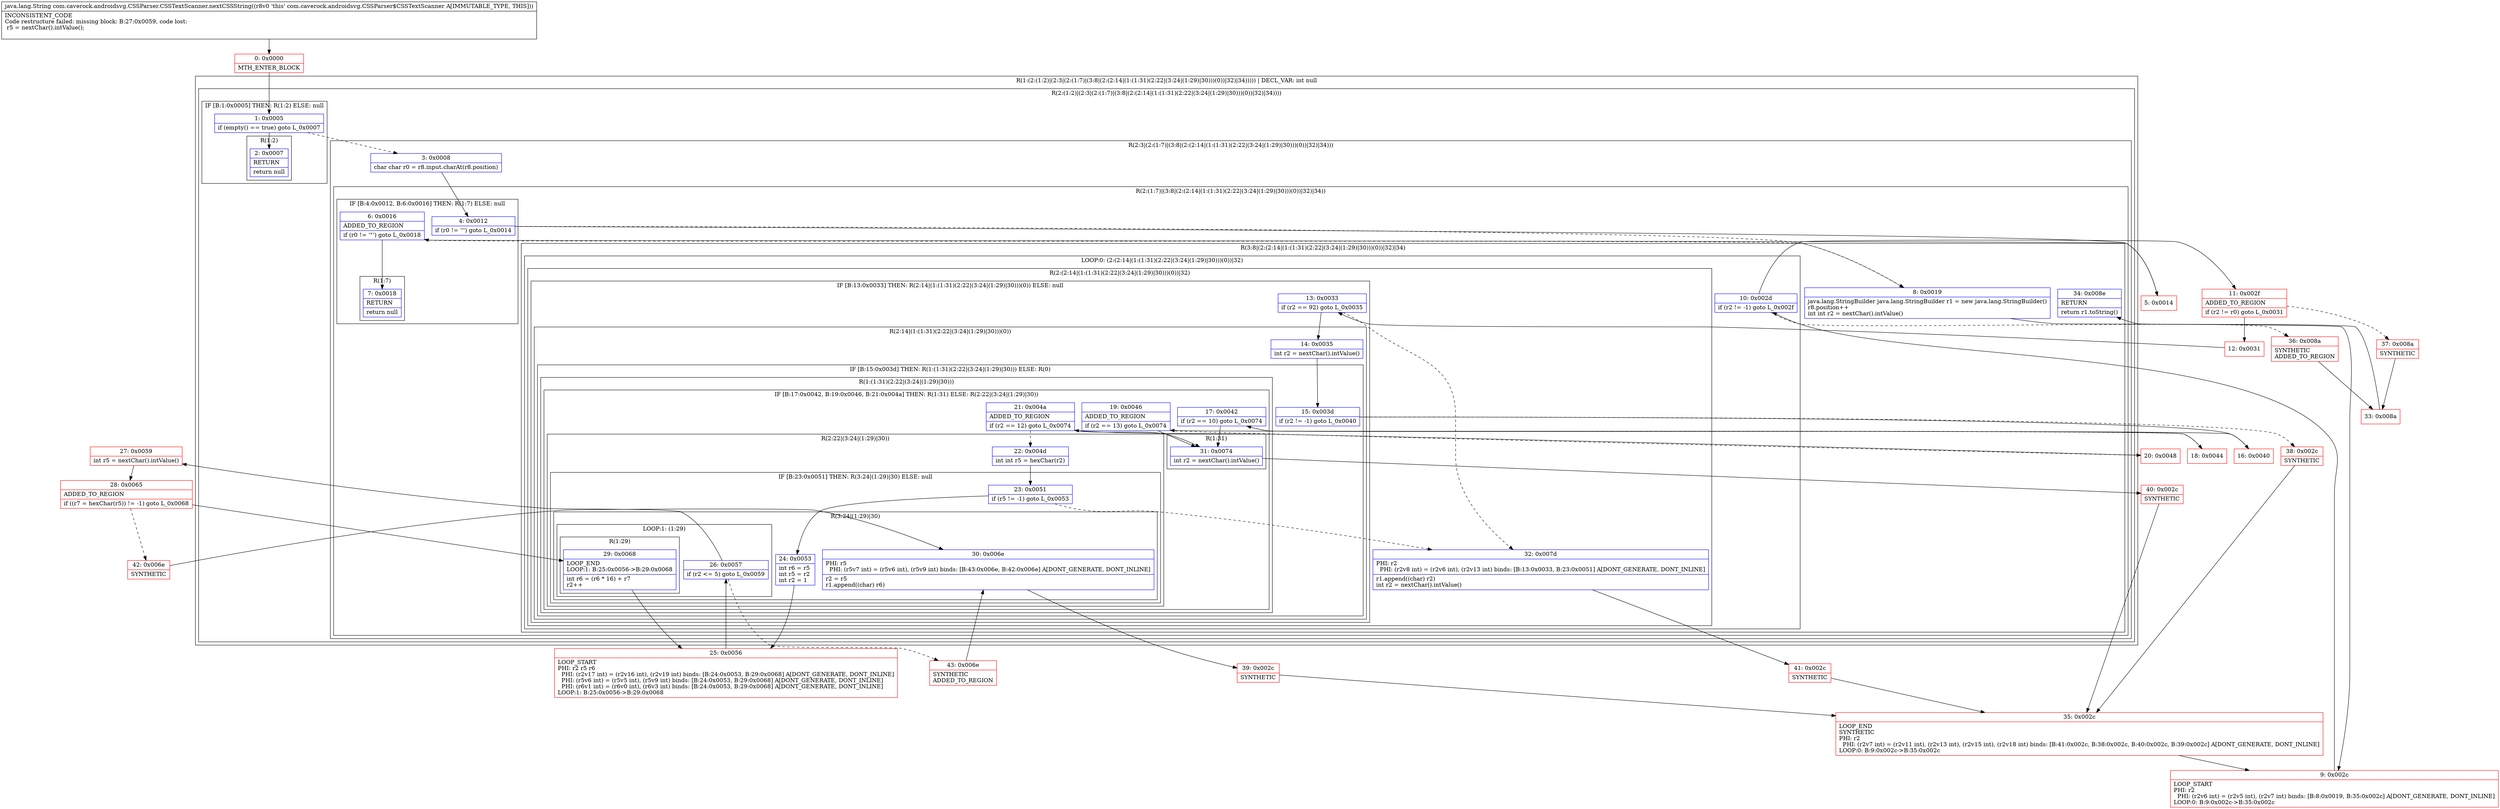 digraph "CFG forcom.caverock.androidsvg.CSSParser.CSSTextScanner.nextCSSString()Ljava\/lang\/String;" {
subgraph cluster_Region_1895133746 {
label = "R(1:(2:(1:2)|(2:3|(2:(1:7)|(3:8|(2:(2:14|(1:(1:31)(2:22|(3:24|(1:29)|30)))(0))|32)|34))))) | DECL_VAR: int null\l";
node [shape=record,color=blue];
subgraph cluster_Region_1917463498 {
label = "R(2:(1:2)|(2:3|(2:(1:7)|(3:8|(2:(2:14|(1:(1:31)(2:22|(3:24|(1:29)|30)))(0))|32)|34))))";
node [shape=record,color=blue];
subgraph cluster_IfRegion_153582888 {
label = "IF [B:1:0x0005] THEN: R(1:2) ELSE: null";
node [shape=record,color=blue];
Node_1 [shape=record,label="{1\:\ 0x0005|if (empty() == true) goto L_0x0007\l}"];
subgraph cluster_Region_290747818 {
label = "R(1:2)";
node [shape=record,color=blue];
Node_2 [shape=record,label="{2\:\ 0x0007|RETURN\l|return null\l}"];
}
}
subgraph cluster_Region_1102664906 {
label = "R(2:3|(2:(1:7)|(3:8|(2:(2:14|(1:(1:31)(2:22|(3:24|(1:29)|30)))(0))|32)|34)))";
node [shape=record,color=blue];
Node_3 [shape=record,label="{3\:\ 0x0008|char char r0 = r8.input.charAt(r8.position)\l}"];
subgraph cluster_Region_1256972624 {
label = "R(2:(1:7)|(3:8|(2:(2:14|(1:(1:31)(2:22|(3:24|(1:29)|30)))(0))|32)|34))";
node [shape=record,color=blue];
subgraph cluster_IfRegion_1114211943 {
label = "IF [B:4:0x0012, B:6:0x0016] THEN: R(1:7) ELSE: null";
node [shape=record,color=blue];
Node_4 [shape=record,label="{4\:\ 0x0012|if (r0 != ''') goto L_0x0014\l}"];
Node_6 [shape=record,label="{6\:\ 0x0016|ADDED_TO_REGION\l|if (r0 != '\"') goto L_0x0018\l}"];
subgraph cluster_Region_1776060348 {
label = "R(1:7)";
node [shape=record,color=blue];
Node_7 [shape=record,label="{7\:\ 0x0018|RETURN\l|return null\l}"];
}
}
subgraph cluster_Region_551272602 {
label = "R(3:8|(2:(2:14|(1:(1:31)(2:22|(3:24|(1:29)|30)))(0))|32)|34)";
node [shape=record,color=blue];
Node_8 [shape=record,label="{8\:\ 0x0019|java.lang.StringBuilder java.lang.StringBuilder r1 = new java.lang.StringBuilder()\lr8.position++\lint int r2 = nextChar().intValue()\l}"];
subgraph cluster_LoopRegion_1245005398 {
label = "LOOP:0: (2:(2:14|(1:(1:31)(2:22|(3:24|(1:29)|30)))(0))|32)";
node [shape=record,color=blue];
Node_10 [shape=record,label="{10\:\ 0x002d|if (r2 != \-1) goto L_0x002f\l}"];
subgraph cluster_Region_13772654 {
label = "R(2:(2:14|(1:(1:31)(2:22|(3:24|(1:29)|30)))(0))|32)";
node [shape=record,color=blue];
subgraph cluster_IfRegion_1531834665 {
label = "IF [B:13:0x0033] THEN: R(2:14|(1:(1:31)(2:22|(3:24|(1:29)|30)))(0)) ELSE: null";
node [shape=record,color=blue];
Node_13 [shape=record,label="{13\:\ 0x0033|if (r2 == 92) goto L_0x0035\l}"];
subgraph cluster_Region_235324333 {
label = "R(2:14|(1:(1:31)(2:22|(3:24|(1:29)|30)))(0))";
node [shape=record,color=blue];
Node_14 [shape=record,label="{14\:\ 0x0035|int r2 = nextChar().intValue()\l}"];
subgraph cluster_IfRegion_1676565062 {
label = "IF [B:15:0x003d] THEN: R(1:(1:31)(2:22|(3:24|(1:29)|30))) ELSE: R(0)";
node [shape=record,color=blue];
Node_15 [shape=record,label="{15\:\ 0x003d|if (r2 != \-1) goto L_0x0040\l}"];
subgraph cluster_Region_1528854930 {
label = "R(1:(1:31)(2:22|(3:24|(1:29)|30)))";
node [shape=record,color=blue];
subgraph cluster_IfRegion_728644601 {
label = "IF [B:17:0x0042, B:19:0x0046, B:21:0x004a] THEN: R(1:31) ELSE: R(2:22|(3:24|(1:29)|30))";
node [shape=record,color=blue];
Node_17 [shape=record,label="{17\:\ 0x0042|if (r2 == 10) goto L_0x0074\l}"];
Node_19 [shape=record,label="{19\:\ 0x0046|ADDED_TO_REGION\l|if (r2 == 13) goto L_0x0074\l}"];
Node_21 [shape=record,label="{21\:\ 0x004a|ADDED_TO_REGION\l|if (r2 == 12) goto L_0x0074\l}"];
subgraph cluster_Region_1890000359 {
label = "R(1:31)";
node [shape=record,color=blue];
Node_31 [shape=record,label="{31\:\ 0x0074|int r2 = nextChar().intValue()\l}"];
}
subgraph cluster_Region_1267326772 {
label = "R(2:22|(3:24|(1:29)|30))";
node [shape=record,color=blue];
Node_22 [shape=record,label="{22\:\ 0x004d|int int r5 = hexChar(r2)\l}"];
subgraph cluster_IfRegion_2147068885 {
label = "IF [B:23:0x0051] THEN: R(3:24|(1:29)|30) ELSE: null";
node [shape=record,color=blue];
Node_23 [shape=record,label="{23\:\ 0x0051|if (r5 != \-1) goto L_0x0053\l}"];
subgraph cluster_Region_189148616 {
label = "R(3:24|(1:29)|30)";
node [shape=record,color=blue];
Node_24 [shape=record,label="{24\:\ 0x0053|int r6 = r5\lint r5 = r2\lint r2 = 1\l}"];
subgraph cluster_LoopRegion_884981206 {
label = "LOOP:1: (1:29)";
node [shape=record,color=blue];
Node_26 [shape=record,label="{26\:\ 0x0057|if (r2 \<= 5) goto L_0x0059\l}"];
subgraph cluster_Region_1859445254 {
label = "R(1:29)";
node [shape=record,color=blue];
Node_29 [shape=record,label="{29\:\ 0x0068|LOOP_END\lLOOP:1: B:25:0x0056\-\>B:29:0x0068\l|int r6 = (r6 * 16) + r7\lr2++\l}"];
}
}
Node_30 [shape=record,label="{30\:\ 0x006e|PHI: r5 \l  PHI: (r5v7 int) = (r5v6 int), (r5v9 int) binds: [B:43:0x006e, B:42:0x006e] A[DONT_GENERATE, DONT_INLINE]\l|r2 = r5\lr1.append((char) r6)\l}"];
}
}
}
}
}
subgraph cluster_Region_1777053305 {
label = "R(0)";
node [shape=record,color=blue];
}
}
}
}
Node_32 [shape=record,label="{32\:\ 0x007d|PHI: r2 \l  PHI: (r2v8 int) = (r2v6 int), (r2v13 int) binds: [B:13:0x0033, B:23:0x0051] A[DONT_GENERATE, DONT_INLINE]\l|r1.append((char) r2)\lint r2 = nextChar().intValue()\l}"];
}
}
Node_34 [shape=record,label="{34\:\ 0x008e|RETURN\l|return r1.toString()\l}"];
}
}
}
}
}
Node_0 [shape=record,color=red,label="{0\:\ 0x0000|MTH_ENTER_BLOCK\l}"];
Node_5 [shape=record,color=red,label="{5\:\ 0x0014}"];
Node_9 [shape=record,color=red,label="{9\:\ 0x002c|LOOP_START\lPHI: r2 \l  PHI: (r2v6 int) = (r2v5 int), (r2v7 int) binds: [B:8:0x0019, B:35:0x002c] A[DONT_GENERATE, DONT_INLINE]\lLOOP:0: B:9:0x002c\-\>B:35:0x002c\l}"];
Node_11 [shape=record,color=red,label="{11\:\ 0x002f|ADDED_TO_REGION\l|if (r2 != r0) goto L_0x0031\l}"];
Node_12 [shape=record,color=red,label="{12\:\ 0x0031}"];
Node_16 [shape=record,color=red,label="{16\:\ 0x0040}"];
Node_18 [shape=record,color=red,label="{18\:\ 0x0044}"];
Node_20 [shape=record,color=red,label="{20\:\ 0x0048}"];
Node_25 [shape=record,color=red,label="{25\:\ 0x0056|LOOP_START\lPHI: r2 r5 r6 \l  PHI: (r2v17 int) = (r2v16 int), (r2v19 int) binds: [B:24:0x0053, B:29:0x0068] A[DONT_GENERATE, DONT_INLINE]\l  PHI: (r5v6 int) = (r5v5 int), (r5v9 int) binds: [B:24:0x0053, B:29:0x0068] A[DONT_GENERATE, DONT_INLINE]\l  PHI: (r6v1 int) = (r6v0 int), (r6v3 int) binds: [B:24:0x0053, B:29:0x0068] A[DONT_GENERATE, DONT_INLINE]\lLOOP:1: B:25:0x0056\-\>B:29:0x0068\l}"];
Node_27 [shape=record,color=red,label="{27\:\ 0x0059|int r5 = nextChar().intValue()\l}"];
Node_28 [shape=record,color=red,label="{28\:\ 0x0065|ADDED_TO_REGION\l|if ((r7 = hexChar(r5)) != \-1) goto L_0x0068\l}"];
Node_33 [shape=record,color=red,label="{33\:\ 0x008a}"];
Node_35 [shape=record,color=red,label="{35\:\ 0x002c|LOOP_END\lSYNTHETIC\lPHI: r2 \l  PHI: (r2v7 int) = (r2v11 int), (r2v13 int), (r2v15 int), (r2v18 int) binds: [B:41:0x002c, B:38:0x002c, B:40:0x002c, B:39:0x002c] A[DONT_GENERATE, DONT_INLINE]\lLOOP:0: B:9:0x002c\-\>B:35:0x002c\l}"];
Node_36 [shape=record,color=red,label="{36\:\ 0x008a|SYNTHETIC\lADDED_TO_REGION\l}"];
Node_37 [shape=record,color=red,label="{37\:\ 0x008a|SYNTHETIC\l}"];
Node_38 [shape=record,color=red,label="{38\:\ 0x002c|SYNTHETIC\l}"];
Node_39 [shape=record,color=red,label="{39\:\ 0x002c|SYNTHETIC\l}"];
Node_40 [shape=record,color=red,label="{40\:\ 0x002c|SYNTHETIC\l}"];
Node_41 [shape=record,color=red,label="{41\:\ 0x002c|SYNTHETIC\l}"];
Node_42 [shape=record,color=red,label="{42\:\ 0x006e|SYNTHETIC\l}"];
Node_43 [shape=record,color=red,label="{43\:\ 0x006e|SYNTHETIC\lADDED_TO_REGION\l}"];
MethodNode[shape=record,label="{java.lang.String com.caverock.androidsvg.CSSParser.CSSTextScanner.nextCSSString((r8v0 'this' com.caverock.androidsvg.CSSParser$CSSTextScanner A[IMMUTABLE_TYPE, THIS]))  | INCONSISTENT_CODE\lCode restructure failed: missing block: B:27:0x0059, code lost:\l    r5 = nextChar().intValue();\l\l}"];
MethodNode -> Node_0;
Node_1 -> Node_2;
Node_1 -> Node_3[style=dashed];
Node_3 -> Node_4;
Node_4 -> Node_5;
Node_4 -> Node_8[style=dashed];
Node_6 -> Node_7;
Node_6 -> Node_8[style=dashed];
Node_8 -> Node_9;
Node_10 -> Node_11;
Node_10 -> Node_36[style=dashed];
Node_13 -> Node_14;
Node_13 -> Node_32[style=dashed];
Node_14 -> Node_15;
Node_15 -> Node_16;
Node_15 -> Node_38[style=dashed];
Node_17 -> Node_18[style=dashed];
Node_17 -> Node_31;
Node_19 -> Node_20[style=dashed];
Node_19 -> Node_31;
Node_21 -> Node_22[style=dashed];
Node_21 -> Node_31;
Node_31 -> Node_40;
Node_22 -> Node_23;
Node_23 -> Node_24;
Node_23 -> Node_32[style=dashed];
Node_24 -> Node_25;
Node_26 -> Node_27;
Node_26 -> Node_43[style=dashed];
Node_29 -> Node_25;
Node_30 -> Node_39;
Node_32 -> Node_41;
Node_0 -> Node_1;
Node_5 -> Node_6;
Node_9 -> Node_10;
Node_11 -> Node_12;
Node_11 -> Node_37[style=dashed];
Node_12 -> Node_13;
Node_16 -> Node_17;
Node_18 -> Node_19;
Node_20 -> Node_21;
Node_25 -> Node_26;
Node_27 -> Node_28;
Node_28 -> Node_29;
Node_28 -> Node_42[style=dashed];
Node_33 -> Node_34;
Node_35 -> Node_9;
Node_36 -> Node_33;
Node_37 -> Node_33;
Node_38 -> Node_35;
Node_39 -> Node_35;
Node_40 -> Node_35;
Node_41 -> Node_35;
Node_42 -> Node_30;
Node_43 -> Node_30;
}


